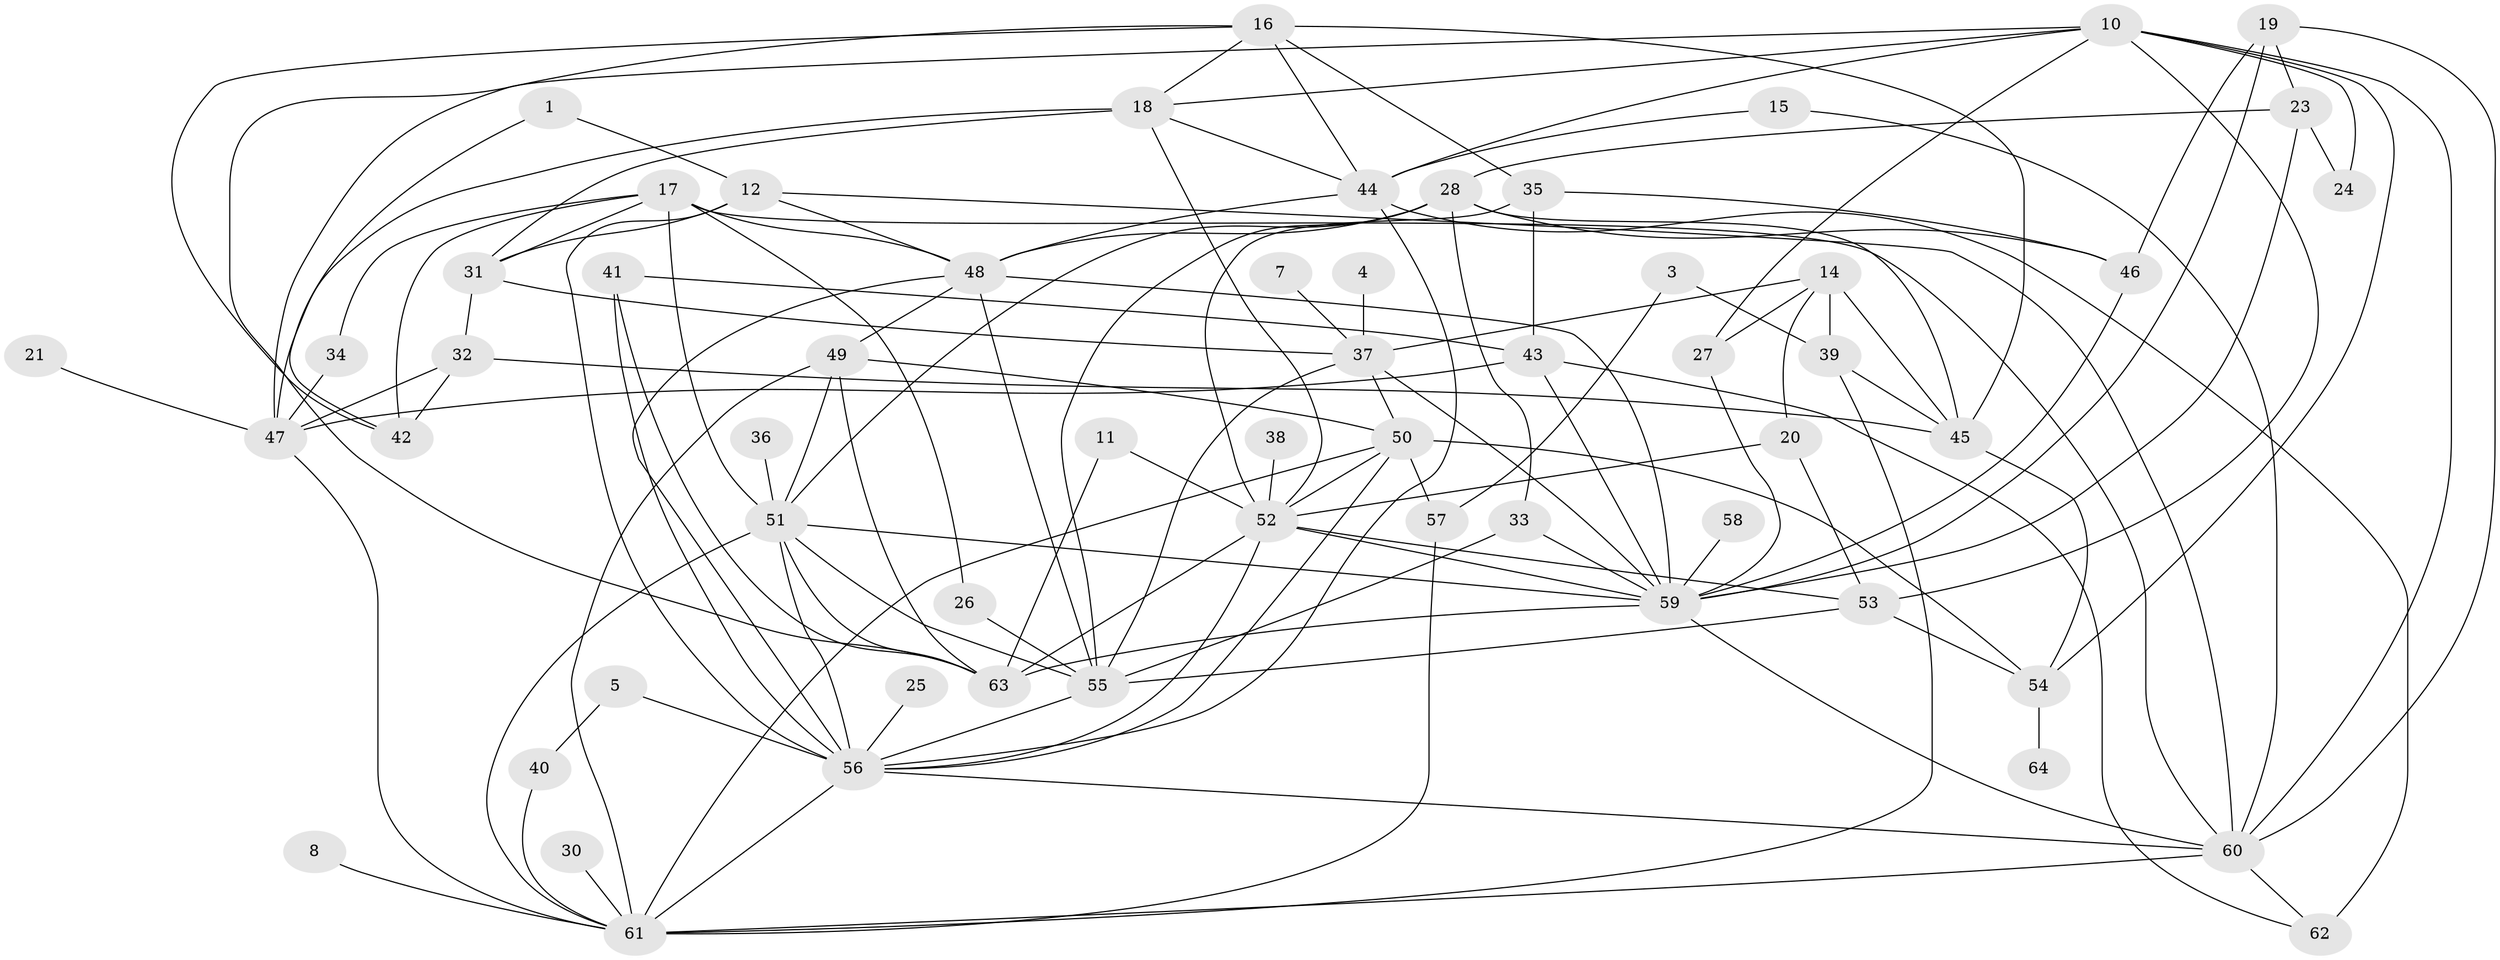 // original degree distribution, {2: 0.23255813953488372, 0: 0.05426356589147287, 1: 0.12403100775193798, 5: 0.13953488372093023, 3: 0.18604651162790697, 4: 0.16279069767441862, 9: 0.007751937984496124, 7: 0.023255813953488372, 6: 0.05426356589147287, 8: 0.015503875968992248}
// Generated by graph-tools (version 1.1) at 2025/25/03/09/25 03:25:13]
// undirected, 58 vertices, 132 edges
graph export_dot {
graph [start="1"]
  node [color=gray90,style=filled];
  1;
  3;
  4;
  5;
  7;
  8;
  10;
  11;
  12;
  14;
  15;
  16;
  17;
  18;
  19;
  20;
  21;
  23;
  24;
  25;
  26;
  27;
  28;
  30;
  31;
  32;
  33;
  34;
  35;
  36;
  37;
  38;
  39;
  40;
  41;
  42;
  43;
  44;
  45;
  46;
  47;
  48;
  49;
  50;
  51;
  52;
  53;
  54;
  55;
  56;
  57;
  58;
  59;
  60;
  61;
  62;
  63;
  64;
  1 -- 12 [weight=1.0];
  1 -- 42 [weight=1.0];
  3 -- 39 [weight=1.0];
  3 -- 57 [weight=1.0];
  4 -- 37 [weight=1.0];
  5 -- 40 [weight=1.0];
  5 -- 56 [weight=1.0];
  7 -- 37 [weight=1.0];
  8 -- 61 [weight=1.0];
  10 -- 18 [weight=1.0];
  10 -- 24 [weight=1.0];
  10 -- 27 [weight=1.0];
  10 -- 44 [weight=1.0];
  10 -- 47 [weight=1.0];
  10 -- 53 [weight=1.0];
  10 -- 54 [weight=1.0];
  10 -- 60 [weight=1.0];
  11 -- 52 [weight=1.0];
  11 -- 63 [weight=1.0];
  12 -- 31 [weight=1.0];
  12 -- 48 [weight=1.0];
  12 -- 56 [weight=1.0];
  12 -- 60 [weight=1.0];
  14 -- 20 [weight=1.0];
  14 -- 27 [weight=1.0];
  14 -- 37 [weight=1.0];
  14 -- 39 [weight=1.0];
  14 -- 45 [weight=1.0];
  15 -- 44 [weight=1.0];
  15 -- 60 [weight=1.0];
  16 -- 18 [weight=1.0];
  16 -- 35 [weight=1.0];
  16 -- 42 [weight=1.0];
  16 -- 44 [weight=1.0];
  16 -- 45 [weight=1.0];
  16 -- 63 [weight=1.0];
  17 -- 26 [weight=1.0];
  17 -- 31 [weight=1.0];
  17 -- 34 [weight=1.0];
  17 -- 42 [weight=1.0];
  17 -- 48 [weight=1.0];
  17 -- 51 [weight=1.0];
  17 -- 60 [weight=1.0];
  18 -- 31 [weight=1.0];
  18 -- 44 [weight=1.0];
  18 -- 47 [weight=1.0];
  18 -- 52 [weight=1.0];
  19 -- 23 [weight=1.0];
  19 -- 46 [weight=1.0];
  19 -- 59 [weight=1.0];
  19 -- 60 [weight=1.0];
  20 -- 52 [weight=1.0];
  20 -- 53 [weight=1.0];
  21 -- 47 [weight=1.0];
  23 -- 24 [weight=1.0];
  23 -- 28 [weight=1.0];
  23 -- 59 [weight=1.0];
  25 -- 56 [weight=1.0];
  26 -- 55 [weight=1.0];
  27 -- 59 [weight=1.0];
  28 -- 33 [weight=1.0];
  28 -- 45 [weight=1.0];
  28 -- 46 [weight=1.0];
  28 -- 48 [weight=1.0];
  28 -- 51 [weight=1.0];
  28 -- 55 [weight=2.0];
  30 -- 61 [weight=1.0];
  31 -- 32 [weight=1.0];
  31 -- 37 [weight=1.0];
  32 -- 42 [weight=2.0];
  32 -- 45 [weight=1.0];
  32 -- 47 [weight=1.0];
  33 -- 55 [weight=1.0];
  33 -- 59 [weight=1.0];
  34 -- 47 [weight=1.0];
  35 -- 43 [weight=1.0];
  35 -- 46 [weight=1.0];
  35 -- 52 [weight=1.0];
  36 -- 51 [weight=1.0];
  37 -- 50 [weight=1.0];
  37 -- 55 [weight=1.0];
  37 -- 59 [weight=1.0];
  38 -- 52 [weight=1.0];
  39 -- 45 [weight=1.0];
  39 -- 61 [weight=1.0];
  40 -- 61 [weight=1.0];
  41 -- 43 [weight=1.0];
  41 -- 56 [weight=1.0];
  41 -- 63 [weight=1.0];
  43 -- 47 [weight=1.0];
  43 -- 59 [weight=1.0];
  43 -- 62 [weight=1.0];
  44 -- 48 [weight=2.0];
  44 -- 56 [weight=1.0];
  44 -- 62 [weight=2.0];
  45 -- 54 [weight=1.0];
  46 -- 59 [weight=1.0];
  47 -- 61 [weight=1.0];
  48 -- 49 [weight=1.0];
  48 -- 55 [weight=1.0];
  48 -- 56 [weight=1.0];
  48 -- 59 [weight=2.0];
  49 -- 50 [weight=1.0];
  49 -- 51 [weight=1.0];
  49 -- 61 [weight=2.0];
  49 -- 63 [weight=1.0];
  50 -- 52 [weight=1.0];
  50 -- 54 [weight=1.0];
  50 -- 56 [weight=1.0];
  50 -- 57 [weight=1.0];
  50 -- 61 [weight=1.0];
  51 -- 55 [weight=2.0];
  51 -- 56 [weight=1.0];
  51 -- 59 [weight=1.0];
  51 -- 61 [weight=1.0];
  51 -- 63 [weight=2.0];
  52 -- 53 [weight=1.0];
  52 -- 56 [weight=1.0];
  52 -- 59 [weight=1.0];
  52 -- 63 [weight=1.0];
  53 -- 54 [weight=1.0];
  53 -- 55 [weight=1.0];
  54 -- 64 [weight=1.0];
  55 -- 56 [weight=1.0];
  56 -- 60 [weight=1.0];
  56 -- 61 [weight=2.0];
  57 -- 61 [weight=1.0];
  58 -- 59 [weight=1.0];
  59 -- 60 [weight=1.0];
  59 -- 63 [weight=1.0];
  60 -- 61 [weight=1.0];
  60 -- 62 [weight=1.0];
}
